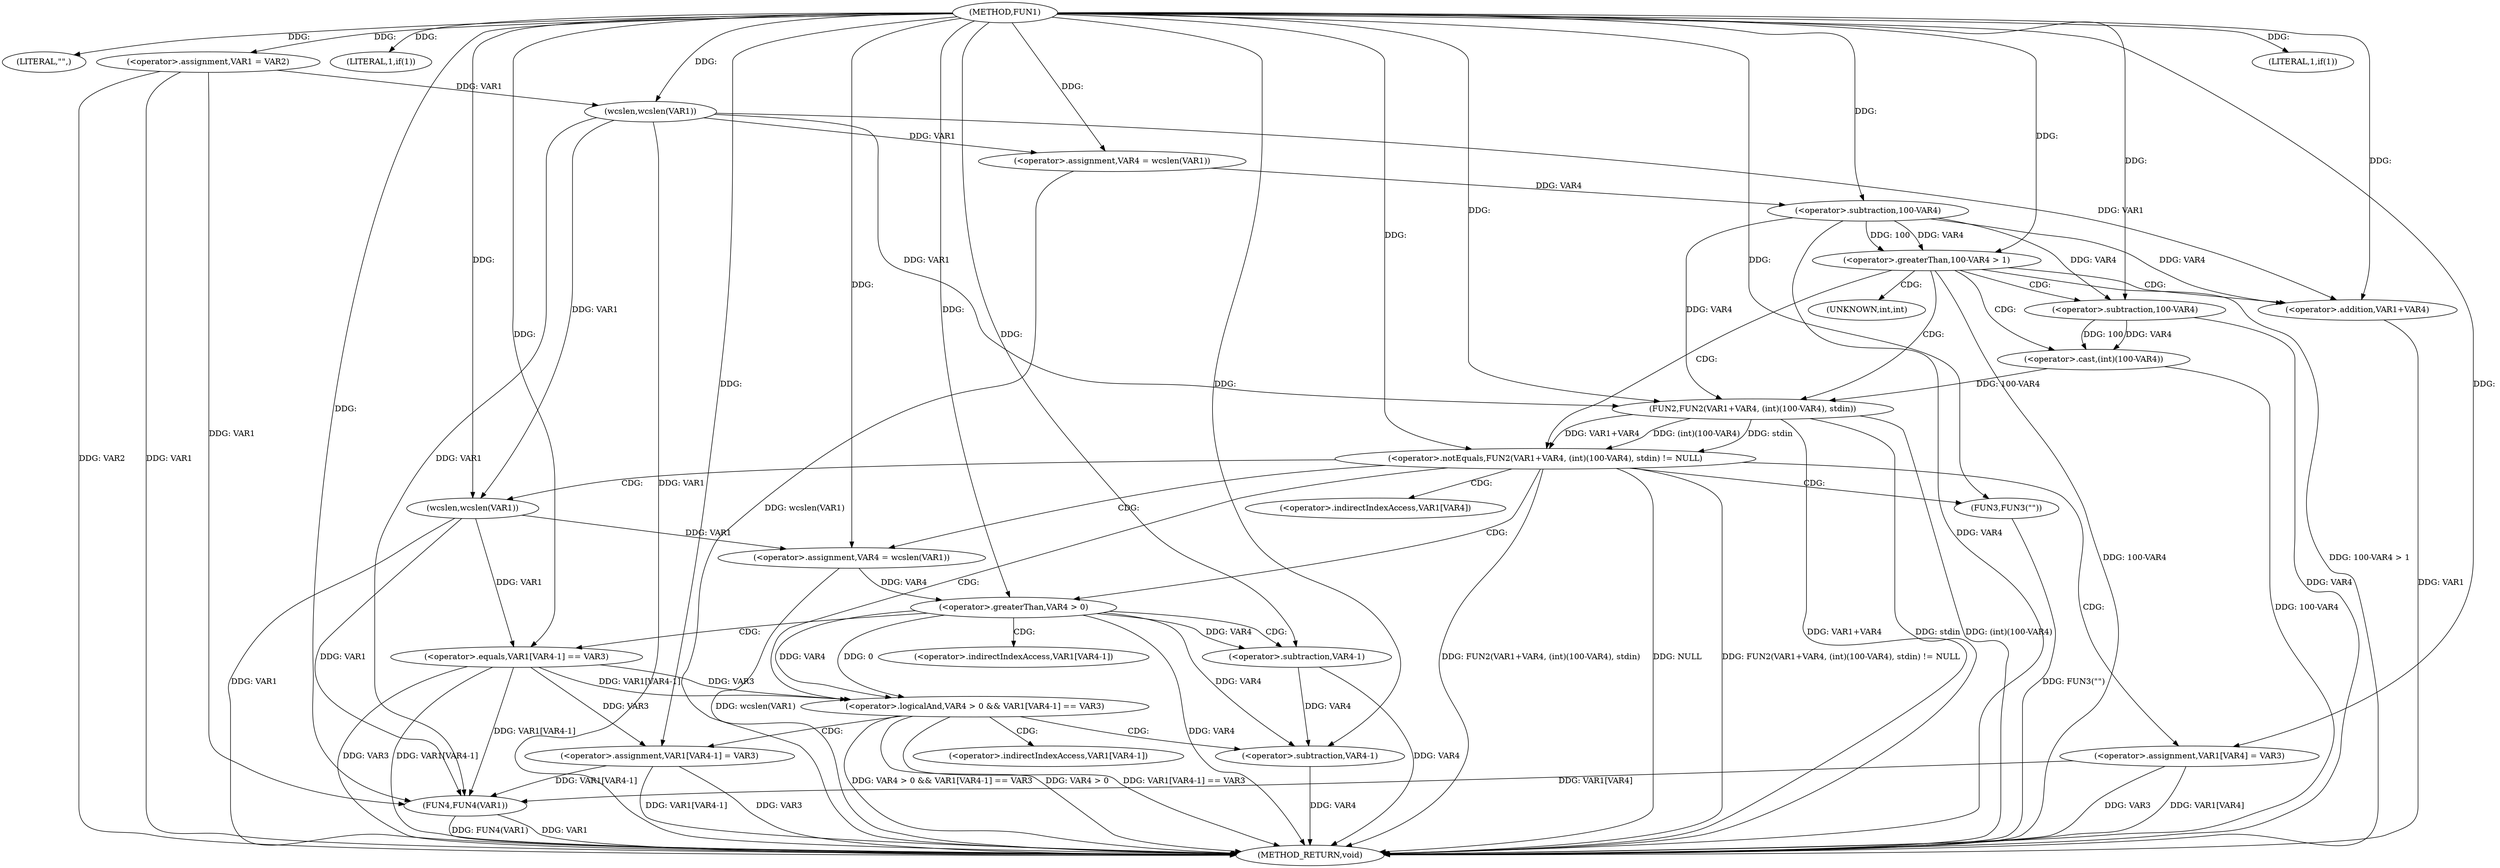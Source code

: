 digraph FUN1 {  
"1000100" [label = "(METHOD,FUN1)" ]
"1000175" [label = "(METHOD_RETURN,void)" ]
"1000103" [label = "(LITERAL,\"\",)" ]
"1000104" [label = "(<operator>.assignment,VAR1 = VAR2)" ]
"1000108" [label = "(LITERAL,1,if(1))" ]
"1000112" [label = "(<operator>.assignment,VAR4 = wcslen(VAR1))" ]
"1000114" [label = "(wcslen,wcslen(VAR1))" ]
"1000117" [label = "(<operator>.greaterThan,100-VAR4 > 1)" ]
"1000118" [label = "(<operator>.subtraction,100-VAR4)" ]
"1000124" [label = "(<operator>.notEquals,FUN2(VAR1+VAR4, (int)(100-VAR4), stdin) != NULL)" ]
"1000125" [label = "(FUN2,FUN2(VAR1+VAR4, (int)(100-VAR4), stdin))" ]
"1000126" [label = "(<operator>.addition,VAR1+VAR4)" ]
"1000129" [label = "(<operator>.cast,(int)(100-VAR4))" ]
"1000131" [label = "(<operator>.subtraction,100-VAR4)" ]
"1000137" [label = "(<operator>.assignment,VAR4 = wcslen(VAR1))" ]
"1000139" [label = "(wcslen,wcslen(VAR1))" ]
"1000142" [label = "(<operator>.logicalAnd,VAR4 > 0 && VAR1[VAR4-1] == VAR3)" ]
"1000143" [label = "(<operator>.greaterThan,VAR4 > 0)" ]
"1000146" [label = "(<operator>.equals,VAR1[VAR4-1] == VAR3)" ]
"1000149" [label = "(<operator>.subtraction,VAR4-1)" ]
"1000154" [label = "(<operator>.assignment,VAR1[VAR4-1] = VAR3)" ]
"1000157" [label = "(<operator>.subtraction,VAR4-1)" ]
"1000163" [label = "(FUN3,FUN3(\"\"))" ]
"1000165" [label = "(<operator>.assignment,VAR1[VAR4] = VAR3)" ]
"1000171" [label = "(LITERAL,1,if(1))" ]
"1000173" [label = "(FUN4,FUN4(VAR1))" ]
"1000130" [label = "(UNKNOWN,int,int)" ]
"1000147" [label = "(<operator>.indirectIndexAccess,VAR1[VAR4-1])" ]
"1000155" [label = "(<operator>.indirectIndexAccess,VAR1[VAR4-1])" ]
"1000166" [label = "(<operator>.indirectIndexAccess,VAR1[VAR4])" ]
  "1000117" -> "1000175"  [ label = "DDG: 100-VAR4 > 1"] 
  "1000125" -> "1000175"  [ label = "DDG: VAR1+VAR4"] 
  "1000142" -> "1000175"  [ label = "DDG: VAR4 > 0 && VAR1[VAR4-1] == VAR3"] 
  "1000124" -> "1000175"  [ label = "DDG: FUN2(VAR1+VAR4, (int)(100-VAR4), stdin)"] 
  "1000165" -> "1000175"  [ label = "DDG: VAR3"] 
  "1000104" -> "1000175"  [ label = "DDG: VAR1"] 
  "1000137" -> "1000175"  [ label = "DDG: wcslen(VAR1)"] 
  "1000114" -> "1000175"  [ label = "DDG: VAR1"] 
  "1000126" -> "1000175"  [ label = "DDG: VAR1"] 
  "1000117" -> "1000175"  [ label = "DDG: 100-VAR4"] 
  "1000142" -> "1000175"  [ label = "DDG: VAR4 > 0"] 
  "1000149" -> "1000175"  [ label = "DDG: VAR4"] 
  "1000146" -> "1000175"  [ label = "DDG: VAR1[VAR4-1]"] 
  "1000112" -> "1000175"  [ label = "DDG: wcslen(VAR1)"] 
  "1000154" -> "1000175"  [ label = "DDG: VAR3"] 
  "1000165" -> "1000175"  [ label = "DDG: VAR1[VAR4]"] 
  "1000139" -> "1000175"  [ label = "DDG: VAR1"] 
  "1000146" -> "1000175"  [ label = "DDG: VAR3"] 
  "1000125" -> "1000175"  [ label = "DDG: (int)(100-VAR4)"] 
  "1000154" -> "1000175"  [ label = "DDG: VAR1[VAR4-1]"] 
  "1000157" -> "1000175"  [ label = "DDG: VAR4"] 
  "1000143" -> "1000175"  [ label = "DDG: VAR4"] 
  "1000125" -> "1000175"  [ label = "DDG: stdin"] 
  "1000131" -> "1000175"  [ label = "DDG: VAR4"] 
  "1000124" -> "1000175"  [ label = "DDG: NULL"] 
  "1000118" -> "1000175"  [ label = "DDG: VAR4"] 
  "1000173" -> "1000175"  [ label = "DDG: FUN4(VAR1)"] 
  "1000163" -> "1000175"  [ label = "DDG: FUN3(\"\")"] 
  "1000142" -> "1000175"  [ label = "DDG: VAR1[VAR4-1] == VAR3"] 
  "1000173" -> "1000175"  [ label = "DDG: VAR1"] 
  "1000104" -> "1000175"  [ label = "DDG: VAR2"] 
  "1000129" -> "1000175"  [ label = "DDG: 100-VAR4"] 
  "1000124" -> "1000175"  [ label = "DDG: FUN2(VAR1+VAR4, (int)(100-VAR4), stdin) != NULL"] 
  "1000100" -> "1000103"  [ label = "DDG: "] 
  "1000100" -> "1000104"  [ label = "DDG: "] 
  "1000100" -> "1000108"  [ label = "DDG: "] 
  "1000114" -> "1000112"  [ label = "DDG: VAR1"] 
  "1000100" -> "1000112"  [ label = "DDG: "] 
  "1000104" -> "1000114"  [ label = "DDG: VAR1"] 
  "1000100" -> "1000114"  [ label = "DDG: "] 
  "1000118" -> "1000117"  [ label = "DDG: 100"] 
  "1000118" -> "1000117"  [ label = "DDG: VAR4"] 
  "1000100" -> "1000118"  [ label = "DDG: "] 
  "1000112" -> "1000118"  [ label = "DDG: VAR4"] 
  "1000100" -> "1000117"  [ label = "DDG: "] 
  "1000125" -> "1000124"  [ label = "DDG: VAR1+VAR4"] 
  "1000125" -> "1000124"  [ label = "DDG: (int)(100-VAR4)"] 
  "1000125" -> "1000124"  [ label = "DDG: stdin"] 
  "1000114" -> "1000125"  [ label = "DDG: VAR1"] 
  "1000100" -> "1000125"  [ label = "DDG: "] 
  "1000118" -> "1000125"  [ label = "DDG: VAR4"] 
  "1000114" -> "1000126"  [ label = "DDG: VAR1"] 
  "1000100" -> "1000126"  [ label = "DDG: "] 
  "1000118" -> "1000126"  [ label = "DDG: VAR4"] 
  "1000129" -> "1000125"  [ label = "DDG: 100-VAR4"] 
  "1000131" -> "1000129"  [ label = "DDG: 100"] 
  "1000131" -> "1000129"  [ label = "DDG: VAR4"] 
  "1000100" -> "1000131"  [ label = "DDG: "] 
  "1000118" -> "1000131"  [ label = "DDG: VAR4"] 
  "1000100" -> "1000124"  [ label = "DDG: "] 
  "1000139" -> "1000137"  [ label = "DDG: VAR1"] 
  "1000100" -> "1000137"  [ label = "DDG: "] 
  "1000100" -> "1000139"  [ label = "DDG: "] 
  "1000114" -> "1000139"  [ label = "DDG: VAR1"] 
  "1000143" -> "1000142"  [ label = "DDG: VAR4"] 
  "1000143" -> "1000142"  [ label = "DDG: 0"] 
  "1000137" -> "1000143"  [ label = "DDG: VAR4"] 
  "1000100" -> "1000143"  [ label = "DDG: "] 
  "1000146" -> "1000142"  [ label = "DDG: VAR1[VAR4-1]"] 
  "1000146" -> "1000142"  [ label = "DDG: VAR3"] 
  "1000139" -> "1000146"  [ label = "DDG: VAR1"] 
  "1000143" -> "1000149"  [ label = "DDG: VAR4"] 
  "1000100" -> "1000149"  [ label = "DDG: "] 
  "1000100" -> "1000146"  [ label = "DDG: "] 
  "1000146" -> "1000154"  [ label = "DDG: VAR3"] 
  "1000100" -> "1000154"  [ label = "DDG: "] 
  "1000143" -> "1000157"  [ label = "DDG: VAR4"] 
  "1000149" -> "1000157"  [ label = "DDG: VAR4"] 
  "1000100" -> "1000157"  [ label = "DDG: "] 
  "1000100" -> "1000163"  [ label = "DDG: "] 
  "1000100" -> "1000165"  [ label = "DDG: "] 
  "1000100" -> "1000171"  [ label = "DDG: "] 
  "1000104" -> "1000173"  [ label = "DDG: VAR1"] 
  "1000154" -> "1000173"  [ label = "DDG: VAR1[VAR4-1]"] 
  "1000114" -> "1000173"  [ label = "DDG: VAR1"] 
  "1000146" -> "1000173"  [ label = "DDG: VAR1[VAR4-1]"] 
  "1000165" -> "1000173"  [ label = "DDG: VAR1[VAR4]"] 
  "1000139" -> "1000173"  [ label = "DDG: VAR1"] 
  "1000100" -> "1000173"  [ label = "DDG: "] 
  "1000117" -> "1000125"  [ label = "CDG: "] 
  "1000117" -> "1000131"  [ label = "CDG: "] 
  "1000117" -> "1000126"  [ label = "CDG: "] 
  "1000117" -> "1000129"  [ label = "CDG: "] 
  "1000117" -> "1000124"  [ label = "CDG: "] 
  "1000117" -> "1000130"  [ label = "CDG: "] 
  "1000124" -> "1000142"  [ label = "CDG: "] 
  "1000124" -> "1000166"  [ label = "CDG: "] 
  "1000124" -> "1000139"  [ label = "CDG: "] 
  "1000124" -> "1000165"  [ label = "CDG: "] 
  "1000124" -> "1000163"  [ label = "CDG: "] 
  "1000124" -> "1000143"  [ label = "CDG: "] 
  "1000124" -> "1000137"  [ label = "CDG: "] 
  "1000142" -> "1000157"  [ label = "CDG: "] 
  "1000142" -> "1000155"  [ label = "CDG: "] 
  "1000142" -> "1000154"  [ label = "CDG: "] 
  "1000143" -> "1000149"  [ label = "CDG: "] 
  "1000143" -> "1000147"  [ label = "CDG: "] 
  "1000143" -> "1000146"  [ label = "CDG: "] 
}
